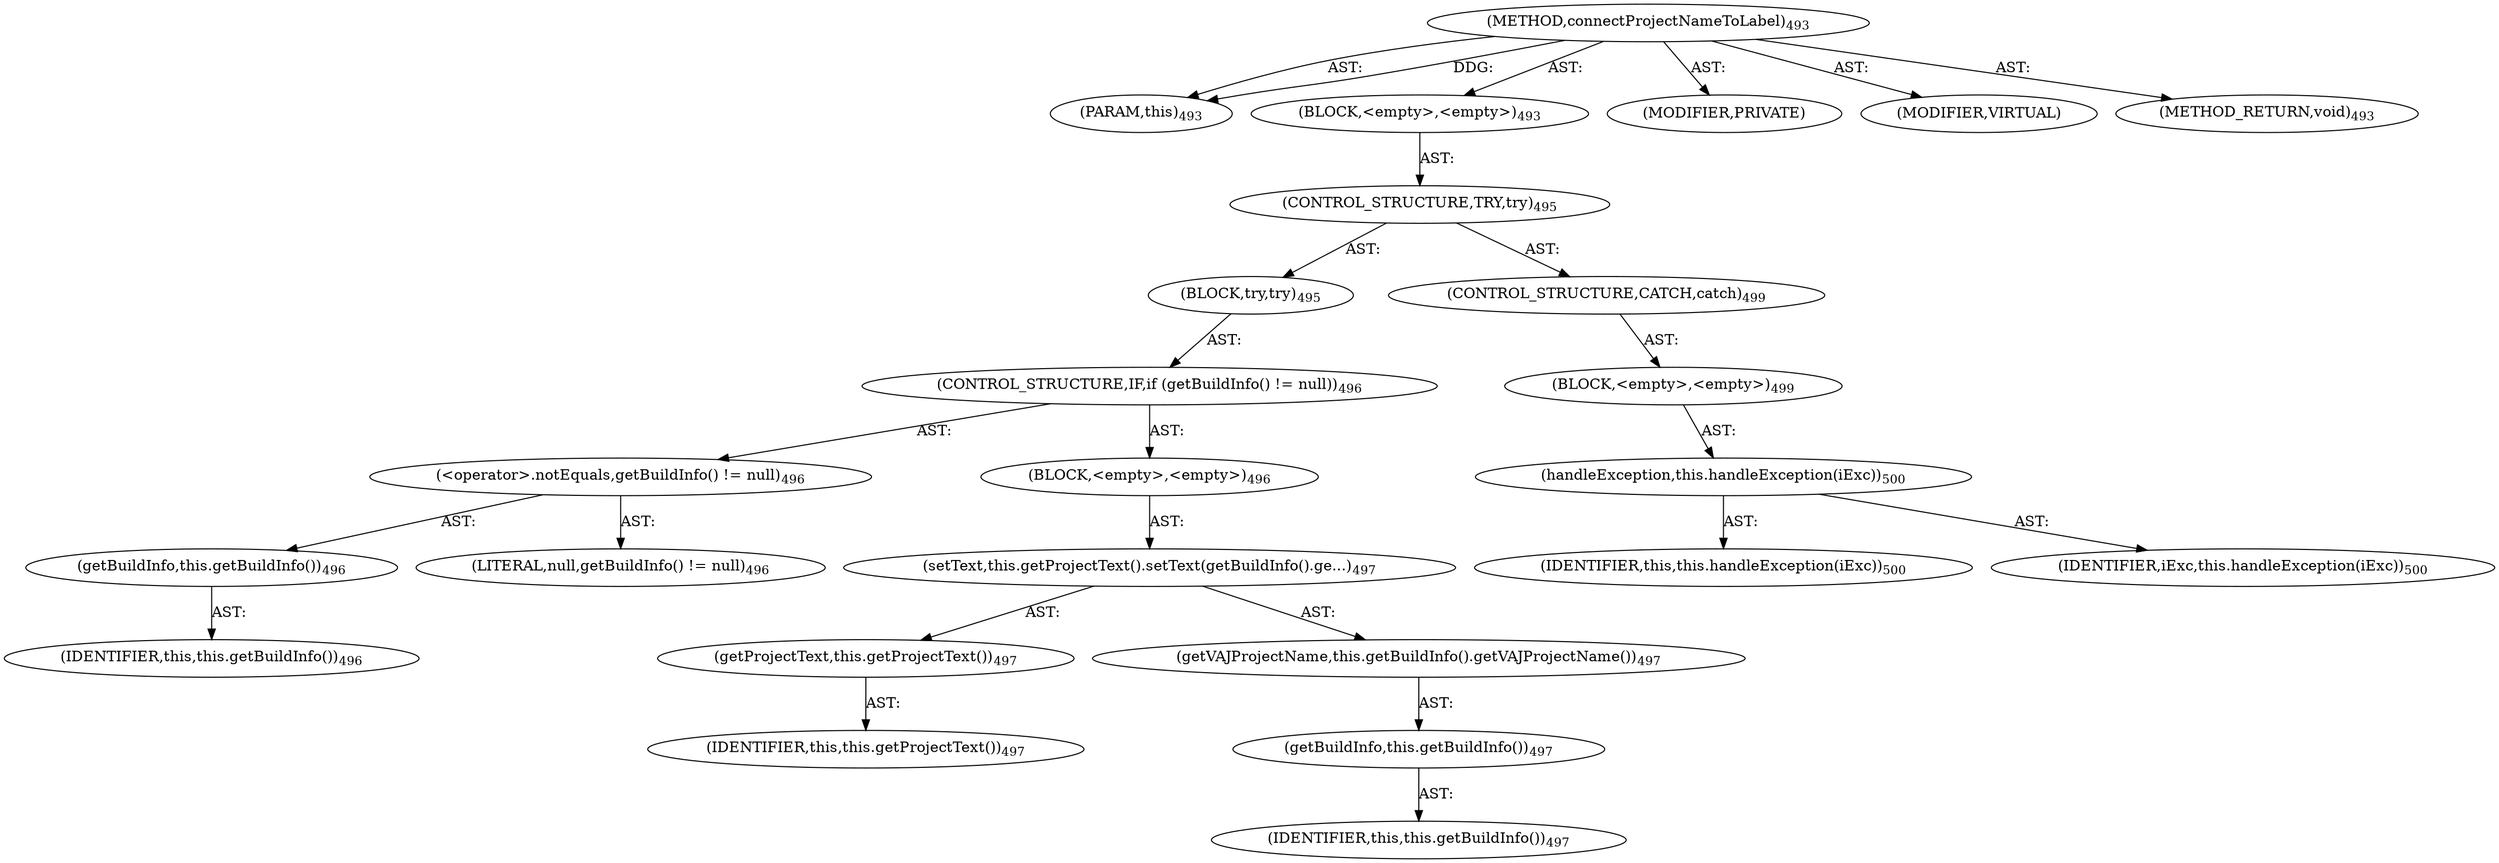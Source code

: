 digraph "connectProjectNameToLabel" {  
"111669149721" [label = <(METHOD,connectProjectNameToLabel)<SUB>493</SUB>> ]
"115964117007" [label = <(PARAM,this)<SUB>493</SUB>> ]
"25769803843" [label = <(BLOCK,&lt;empty&gt;,&lt;empty&gt;)<SUB>493</SUB>> ]
"47244640298" [label = <(CONTROL_STRUCTURE,TRY,try)<SUB>495</SUB>> ]
"25769803844" [label = <(BLOCK,try,try)<SUB>495</SUB>> ]
"47244640299" [label = <(CONTROL_STRUCTURE,IF,if (getBuildInfo() != null))<SUB>496</SUB>> ]
"30064771579" [label = <(&lt;operator&gt;.notEquals,getBuildInfo() != null)<SUB>496</SUB>> ]
"30064771580" [label = <(getBuildInfo,this.getBuildInfo())<SUB>496</SUB>> ]
"68719476820" [label = <(IDENTIFIER,this,this.getBuildInfo())<SUB>496</SUB>> ]
"90194313331" [label = <(LITERAL,null,getBuildInfo() != null)<SUB>496</SUB>> ]
"25769803845" [label = <(BLOCK,&lt;empty&gt;,&lt;empty&gt;)<SUB>496</SUB>> ]
"30064771581" [label = <(setText,this.getProjectText().setText(getBuildInfo().ge...)<SUB>497</SUB>> ]
"30064771582" [label = <(getProjectText,this.getProjectText())<SUB>497</SUB>> ]
"68719476822" [label = <(IDENTIFIER,this,this.getProjectText())<SUB>497</SUB>> ]
"30064771583" [label = <(getVAJProjectName,this.getBuildInfo().getVAJProjectName())<SUB>497</SUB>> ]
"30064771584" [label = <(getBuildInfo,this.getBuildInfo())<SUB>497</SUB>> ]
"68719476821" [label = <(IDENTIFIER,this,this.getBuildInfo())<SUB>497</SUB>> ]
"47244640300" [label = <(CONTROL_STRUCTURE,CATCH,catch)<SUB>499</SUB>> ]
"25769803846" [label = <(BLOCK,&lt;empty&gt;,&lt;empty&gt;)<SUB>499</SUB>> ]
"30064771585" [label = <(handleException,this.handleException(iExc))<SUB>500</SUB>> ]
"68719476823" [label = <(IDENTIFIER,this,this.handleException(iExc))<SUB>500</SUB>> ]
"68719477151" [label = <(IDENTIFIER,iExc,this.handleException(iExc))<SUB>500</SUB>> ]
"133143986272" [label = <(MODIFIER,PRIVATE)> ]
"133143986273" [label = <(MODIFIER,VIRTUAL)> ]
"128849018905" [label = <(METHOD_RETURN,void)<SUB>493</SUB>> ]
  "111669149721" -> "115964117007"  [ label = "AST: "] 
  "111669149721" -> "25769803843"  [ label = "AST: "] 
  "111669149721" -> "133143986272"  [ label = "AST: "] 
  "111669149721" -> "133143986273"  [ label = "AST: "] 
  "111669149721" -> "128849018905"  [ label = "AST: "] 
  "25769803843" -> "47244640298"  [ label = "AST: "] 
  "47244640298" -> "25769803844"  [ label = "AST: "] 
  "47244640298" -> "47244640300"  [ label = "AST: "] 
  "25769803844" -> "47244640299"  [ label = "AST: "] 
  "47244640299" -> "30064771579"  [ label = "AST: "] 
  "47244640299" -> "25769803845"  [ label = "AST: "] 
  "30064771579" -> "30064771580"  [ label = "AST: "] 
  "30064771579" -> "90194313331"  [ label = "AST: "] 
  "30064771580" -> "68719476820"  [ label = "AST: "] 
  "25769803845" -> "30064771581"  [ label = "AST: "] 
  "30064771581" -> "30064771582"  [ label = "AST: "] 
  "30064771581" -> "30064771583"  [ label = "AST: "] 
  "30064771582" -> "68719476822"  [ label = "AST: "] 
  "30064771583" -> "30064771584"  [ label = "AST: "] 
  "30064771584" -> "68719476821"  [ label = "AST: "] 
  "47244640300" -> "25769803846"  [ label = "AST: "] 
  "25769803846" -> "30064771585"  [ label = "AST: "] 
  "30064771585" -> "68719476823"  [ label = "AST: "] 
  "30064771585" -> "68719477151"  [ label = "AST: "] 
  "111669149721" -> "115964117007"  [ label = "DDG: "] 
}
